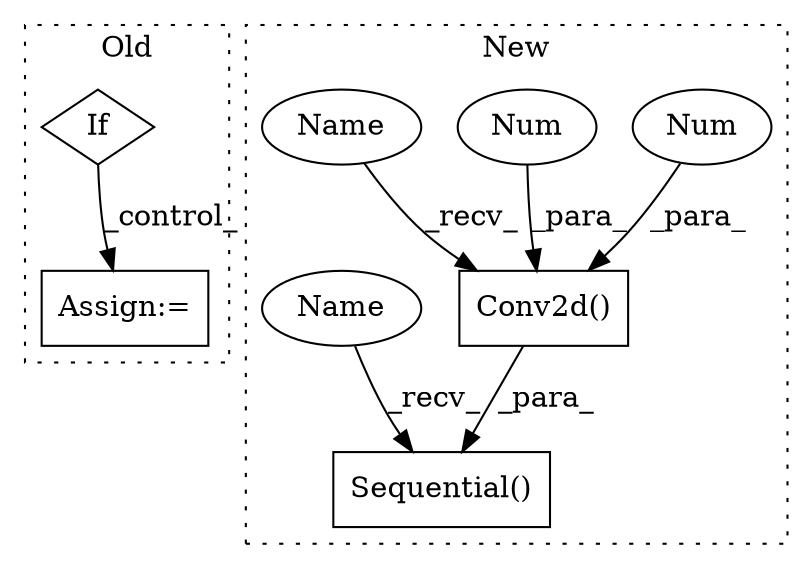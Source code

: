 digraph G {
subgraph cluster0 {
1 [label="If" a="96" s="1679,1703" l="3,14" shape="diamond"];
4 [label="Assign:=" a="68" s="1987" l="3" shape="box"];
label = "Old";
style="dotted";
}
subgraph cluster1 {
2 [label="Conv2d()" a="75" s="2882,2923" l="10,1" shape="box"];
3 [label="Num" a="76" s="2922" l="1" shape="ellipse"];
5 [label="Num" a="76" s="2919" l="1" shape="ellipse"];
6 [label="Sequential()" a="75" s="2781,2924" l="27,10" shape="box"];
7 [label="Name" a="87" s="2882" l="2" shape="ellipse"];
8 [label="Name" a="87" s="2781" l="2" shape="ellipse"];
label = "New";
style="dotted";
}
1 -> 4 [label="_control_"];
2 -> 6 [label="_para_"];
3 -> 2 [label="_para_"];
5 -> 2 [label="_para_"];
7 -> 2 [label="_recv_"];
8 -> 6 [label="_recv_"];
}